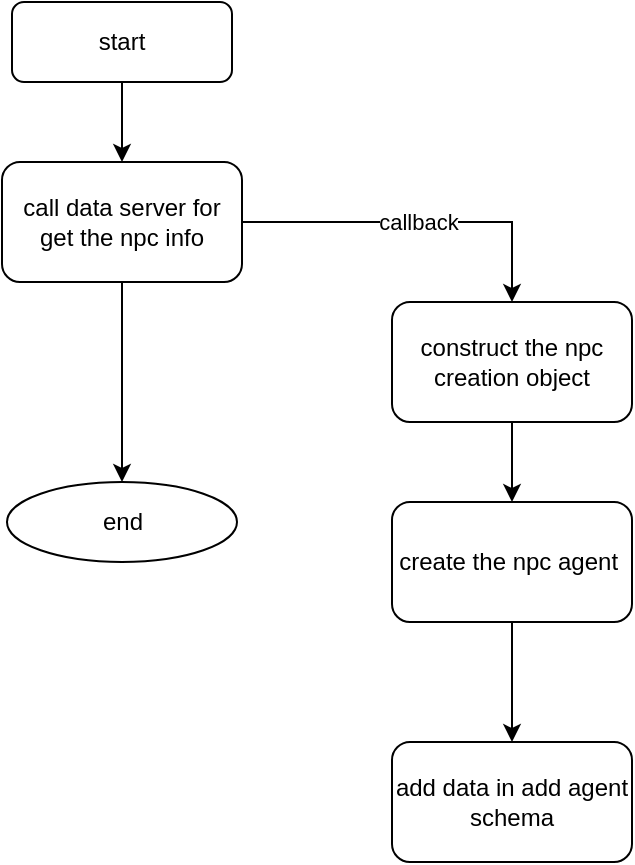 <mxfile version="17.4.6" type="github">
  <diagram id="msgPDT9wuF9cYYFa8DwD" name="Page-1">
    <mxGraphModel dx="1038" dy="579" grid="1" gridSize="10" guides="1" tooltips="1" connect="1" arrows="1" fold="1" page="1" pageScale="1" pageWidth="850" pageHeight="1100" math="0" shadow="0">
      <root>
        <mxCell id="0" />
        <mxCell id="1" parent="0" />
        <mxCell id="wws-xP4vF0J0FcufNPpX-1" value="" style="edgeStyle=orthogonalEdgeStyle;rounded=0;orthogonalLoop=1;jettySize=auto;html=1;" edge="1" parent="1" source="wws-xP4vF0J0FcufNPpX-2">
          <mxGeometry relative="1" as="geometry">
            <mxPoint x="395" y="90" as="targetPoint" />
          </mxGeometry>
        </mxCell>
        <mxCell id="wws-xP4vF0J0FcufNPpX-2" value="start" style="rounded=1;whiteSpace=wrap;html=1;" vertex="1" parent="1">
          <mxGeometry x="340" y="10" width="110" height="40" as="geometry" />
        </mxCell>
        <mxCell id="wws-xP4vF0J0FcufNPpX-5" value="callback" style="edgeStyle=orthogonalEdgeStyle;rounded=0;orthogonalLoop=1;jettySize=auto;html=1;" edge="1" parent="1" source="wws-xP4vF0J0FcufNPpX-7" target="wws-xP4vF0J0FcufNPpX-9">
          <mxGeometry relative="1" as="geometry" />
        </mxCell>
        <mxCell id="wws-xP4vF0J0FcufNPpX-6" value="" style="edgeStyle=orthogonalEdgeStyle;rounded=0;orthogonalLoop=1;jettySize=auto;html=1;" edge="1" parent="1" source="wws-xP4vF0J0FcufNPpX-7" target="wws-xP4vF0J0FcufNPpX-13">
          <mxGeometry relative="1" as="geometry" />
        </mxCell>
        <mxCell id="wws-xP4vF0J0FcufNPpX-7" value="call data server for get the npc info" style="whiteSpace=wrap;html=1;rounded=1;" vertex="1" parent="1">
          <mxGeometry x="335" y="90" width="120" height="60" as="geometry" />
        </mxCell>
        <mxCell id="wws-xP4vF0J0FcufNPpX-8" value="" style="edgeStyle=orthogonalEdgeStyle;rounded=0;orthogonalLoop=1;jettySize=auto;html=1;" edge="1" parent="1" source="wws-xP4vF0J0FcufNPpX-9" target="wws-xP4vF0J0FcufNPpX-11">
          <mxGeometry relative="1" as="geometry" />
        </mxCell>
        <mxCell id="wws-xP4vF0J0FcufNPpX-9" value="construct the npc creation object" style="whiteSpace=wrap;html=1;rounded=1;" vertex="1" parent="1">
          <mxGeometry x="530" y="160" width="120" height="60" as="geometry" />
        </mxCell>
        <mxCell id="wws-xP4vF0J0FcufNPpX-10" value="" style="edgeStyle=orthogonalEdgeStyle;rounded=0;orthogonalLoop=1;jettySize=auto;html=1;" edge="1" parent="1" source="wws-xP4vF0J0FcufNPpX-11" target="wws-xP4vF0J0FcufNPpX-12">
          <mxGeometry relative="1" as="geometry" />
        </mxCell>
        <mxCell id="wws-xP4vF0J0FcufNPpX-11" value="create the npc agent&amp;nbsp;" style="whiteSpace=wrap;html=1;rounded=1;" vertex="1" parent="1">
          <mxGeometry x="530" y="260" width="120" height="60" as="geometry" />
        </mxCell>
        <mxCell id="wws-xP4vF0J0FcufNPpX-12" value="add data in add agent schema" style="whiteSpace=wrap;html=1;rounded=1;" vertex="1" parent="1">
          <mxGeometry x="530" y="380" width="120" height="60" as="geometry" />
        </mxCell>
        <mxCell id="wws-xP4vF0J0FcufNPpX-13" value="end" style="ellipse;whiteSpace=wrap;html=1;rounded=1;" vertex="1" parent="1">
          <mxGeometry x="337.5" y="250" width="115" height="40" as="geometry" />
        </mxCell>
      </root>
    </mxGraphModel>
  </diagram>
</mxfile>
